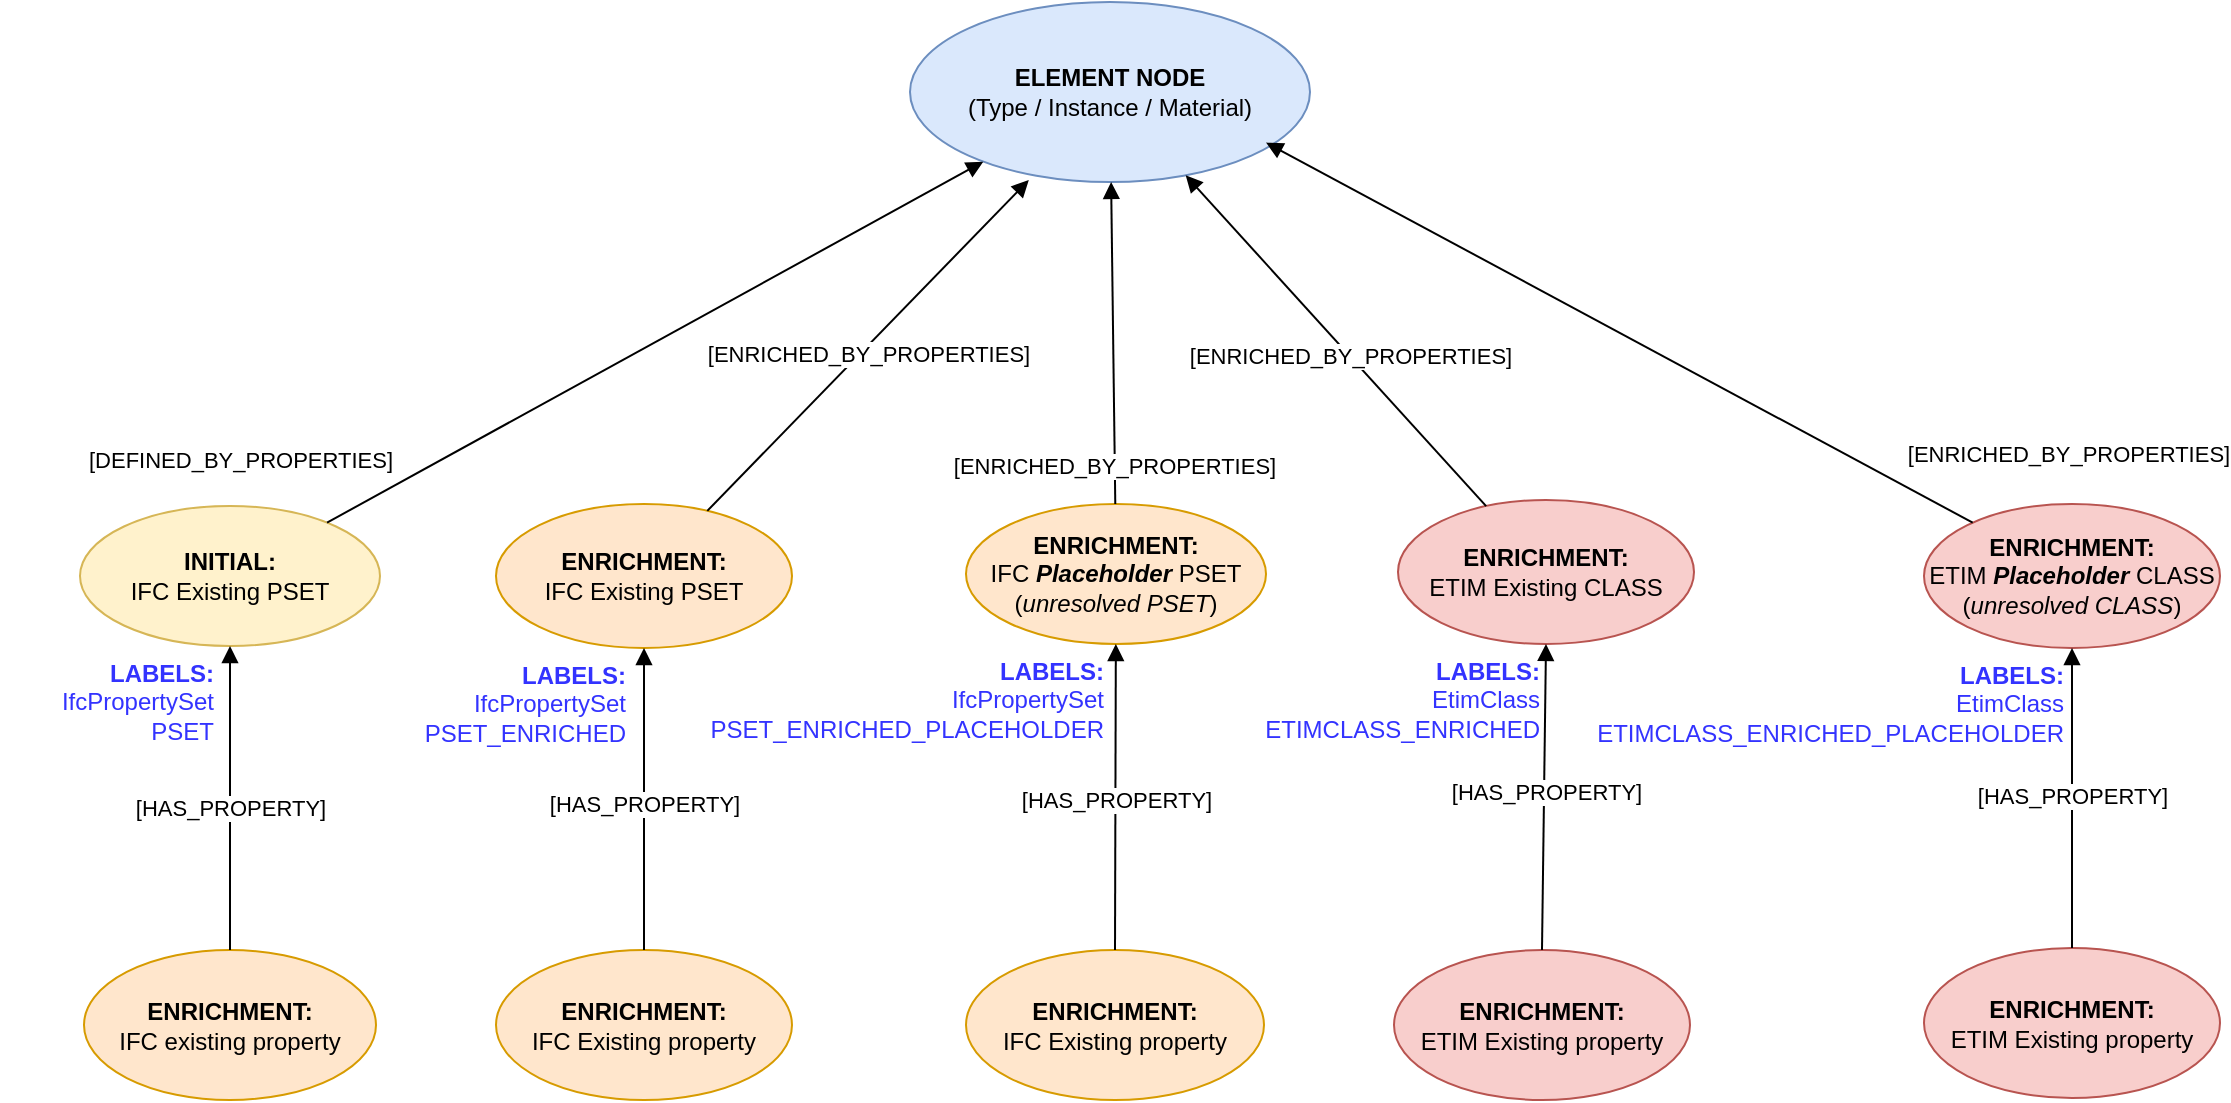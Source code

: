 <mxfile version="28.2.5">
  <diagram name="Graph Enrichment Strategy (Corrected Arrows)" id="0">
    <mxGraphModel dx="1198" dy="707" grid="0" gridSize="10" guides="1" tooltips="1" connect="1" arrows="1" fold="1" page="1" pageScale="1" pageWidth="1169" pageHeight="827" background="none" math="0" shadow="0">
      <root>
        <mxCell id="0" />
        <mxCell id="1" parent="0" />
        <mxCell id="el" value="&lt;b&gt;ELEMENT NODE&lt;/b&gt;&lt;br&gt;(Type / Instance / Material)" style="ellipse;whiteSpace=wrap;html=1;fillColor=#dae8fc;strokeColor=#6c8ebf;" parent="1" vertex="1">
          <mxGeometry x="470" y="112" width="200" height="90" as="geometry" />
        </mxCell>
        <mxCell id="ifcps" value="&lt;b&gt;INITIAL:&lt;/b&gt;&lt;div&gt;IFC Existing PSET&lt;/div&gt;" style="ellipse;whiteSpace=wrap;html=1;fillColor=#fff2cc;strokeColor=#d6b656;" parent="1" vertex="1">
          <mxGeometry x="55" y="364" width="150" height="70" as="geometry" />
        </mxCell>
        <mxCell id="enrps" value="&lt;b&gt;ENRICHMENT:&lt;/b&gt;&lt;br&gt;&lt;div&gt;IFC &lt;b&gt;&lt;i&gt;Placeholder&lt;/i&gt;&lt;/b&gt; PSET&lt;/div&gt;&lt;div&gt;(&lt;i&gt;unresolved PSET&lt;/i&gt;)&lt;/div&gt;" style="ellipse;whiteSpace=wrap;html=1;fillColor=#ffe6cc;strokeColor=#d79b00;" parent="1" vertex="1">
          <mxGeometry x="498" y="363" width="150" height="70" as="geometry" />
        </mxCell>
        <mxCell id="eprop_ifc" value="&lt;b&gt;ENRICHMENT:&lt;/b&gt;&lt;br&gt;&lt;div&gt;IFC existing property&lt;/div&gt;" style="ellipse;whiteSpace=wrap;html=1;fillColor=#ffe6cc;strokeColor=#d79b00;" parent="1" vertex="1">
          <mxGeometry x="57" y="586" width="146" height="75" as="geometry" />
        </mxCell>
        <mxCell id="eprop1" value="&lt;b&gt;ENRICHMENT:&lt;/b&gt;&lt;br&gt;&lt;div&gt;IFC Existing property&lt;/div&gt;" style="ellipse;whiteSpace=wrap;html=1;fillColor=#ffe6cc;strokeColor=#d79b00;" parent="1" vertex="1">
          <mxGeometry x="498" y="586" width="149" height="75" as="geometry" />
        </mxCell>
        <mxCell id="edge_dbp" value="[DEFINED_BY_PROPERTIES]" style="endArrow=block;html=1;" parent="1" source="ifcps" target="el" edge="1">
          <mxGeometry x="-1" y="52" relative="1" as="geometry">
            <mxPoint x="-18" y="14" as="offset" />
          </mxGeometry>
        </mxCell>
        <mxCell id="edge_ebp" value="[ENRICHED_BY_PROPERTIES]" style="endArrow=block;html=1;" parent="1" source="enrps" target="el" edge="1">
          <mxGeometry x="-0.762" relative="1" as="geometry">
            <mxPoint as="offset" />
            <mxPoint x="480.651" y="205.996" as="targetPoint" />
          </mxGeometry>
        </mxCell>
        <mxCell id="edge_enriches" value="[HAS_PROPERTY]" style="endArrow=block;html=1;" parent="1" source="eprop_ifc" target="ifcps" edge="1">
          <mxGeometry x="-0.067" relative="1" as="geometry">
            <mxPoint as="offset" />
          </mxGeometry>
        </mxCell>
        <mxCell id="edge_has1" value="[HAS_PROPERTY]" style="endArrow=block;html=1;" parent="1" source="eprop1" target="enrps" edge="1">
          <mxGeometry x="-0.011" relative="1" as="geometry">
            <mxPoint as="offset" />
          </mxGeometry>
        </mxCell>
        <mxCell id="Hi_qhKK5leBrRsqj2-Qh-1" value="&lt;b&gt;ENRICHMENT:&lt;/b&gt;&lt;div&gt;IFC Existing PSET&lt;/div&gt;" style="ellipse;whiteSpace=wrap;html=1;fillColor=#ffe6cc;strokeColor=#d79b00;" parent="1" vertex="1">
          <mxGeometry x="263" y="363" width="148" height="72" as="geometry" />
        </mxCell>
        <mxCell id="Hi_qhKK5leBrRsqj2-Qh-2" value="[ENRICHED_BY_PROPERTIES]" style="endArrow=block;html=1;entryX=0.297;entryY=0.989;entryDx=0;entryDy=0;entryPerimeter=0;" parent="1" source="Hi_qhKK5leBrRsqj2-Qh-1" target="el" edge="1">
          <mxGeometry x="-0.019" y="-2" relative="1" as="geometry">
            <mxPoint y="1" as="offset" />
            <mxPoint x="477" y="206" as="targetPoint" />
          </mxGeometry>
        </mxCell>
        <mxCell id="KvcFm-wtRcM6RTDPmmiR-1" value="&lt;b&gt;ENRICHMENT:&lt;/b&gt;&lt;br&gt;&lt;div&gt;IFC Existing property&lt;/div&gt;" style="ellipse;whiteSpace=wrap;html=1;fillColor=#ffe6cc;strokeColor=#d79b00;" parent="1" vertex="1">
          <mxGeometry x="263" y="586" width="148" height="75" as="geometry" />
        </mxCell>
        <mxCell id="KvcFm-wtRcM6RTDPmmiR-4" value="[HAS_PROPERTY]" style="endArrow=block;html=1;entryX=0.5;entryY=1;entryDx=0;entryDy=0;exitX=0.5;exitY=0;exitDx=0;exitDy=0;" parent="1" source="KvcFm-wtRcM6RTDPmmiR-1" target="Hi_qhKK5leBrRsqj2-Qh-1" edge="1">
          <mxGeometry x="-0.034" relative="1" as="geometry">
            <mxPoint as="offset" />
            <mxPoint x="290" y="515" as="sourcePoint" />
            <mxPoint x="313" y="433" as="targetPoint" />
          </mxGeometry>
        </mxCell>
        <mxCell id="KvcFm-wtRcM6RTDPmmiR-5" value="&lt;b&gt;ENRICHMENT:&lt;/b&gt;&lt;br&gt;&lt;div&gt;ETIM Existing CLASS&lt;/div&gt;" style="ellipse;whiteSpace=wrap;html=1;fillColor=#f8cecc;strokeColor=#b85450;" parent="1" vertex="1">
          <mxGeometry x="714" y="361" width="148" height="72" as="geometry" />
        </mxCell>
        <mxCell id="KvcFm-wtRcM6RTDPmmiR-6" value="[ENRICHED_BY_PROPERTIES]" style="endArrow=block;html=1;" parent="1" source="KvcFm-wtRcM6RTDPmmiR-5" target="el" edge="1">
          <mxGeometry x="-0.09" relative="1" as="geometry">
            <mxPoint as="offset" />
            <mxPoint x="773" y="202" as="targetPoint" />
          </mxGeometry>
        </mxCell>
        <mxCell id="KvcFm-wtRcM6RTDPmmiR-7" value="&lt;b&gt;ENRICHMENT:&lt;/b&gt;&lt;br&gt;&lt;div&gt;ETIM Existing property&lt;/div&gt;" style="ellipse;whiteSpace=wrap;html=1;fillColor=#f8cecc;strokeColor=#b85450;" parent="1" vertex="1">
          <mxGeometry x="712" y="586" width="148" height="75" as="geometry" />
        </mxCell>
        <mxCell id="KvcFm-wtRcM6RTDPmmiR-8" value="[HAS_PROPERTY]" style="endArrow=block;html=1;entryX=0.5;entryY=1;entryDx=0;entryDy=0;exitX=0.5;exitY=0;exitDx=0;exitDy=0;" parent="1" source="KvcFm-wtRcM6RTDPmmiR-7" target="KvcFm-wtRcM6RTDPmmiR-5" edge="1">
          <mxGeometry x="0.033" y="-1" relative="1" as="geometry">
            <mxPoint as="offset" />
            <mxPoint x="728" y="515" as="sourcePoint" />
            <mxPoint x="751" y="433" as="targetPoint" />
          </mxGeometry>
        </mxCell>
        <mxCell id="KvcFm-wtRcM6RTDPmmiR-9" value="&lt;b&gt;ENRICHMENT:&lt;/b&gt;&lt;br&gt;&lt;div&gt;&lt;div&gt;ETIM &lt;i&gt;&lt;b&gt;Placeholder &lt;/b&gt;&lt;/i&gt;CLASS&lt;/div&gt;&lt;div&gt;(&lt;i&gt;unresolved CLASS&lt;/i&gt;)&lt;/div&gt;&lt;/div&gt;" style="ellipse;whiteSpace=wrap;html=1;fillColor=#f8cecc;strokeColor=#b85450;" parent="1" vertex="1">
          <mxGeometry x="977" y="363" width="148" height="72" as="geometry" />
        </mxCell>
        <mxCell id="KvcFm-wtRcM6RTDPmmiR-10" value="[ENRICHED_BY_PROPERTIES]" style="endArrow=block;html=1;entryX=0.89;entryY=0.781;entryDx=0;entryDy=0;entryPerimeter=0;" parent="1" source="KvcFm-wtRcM6RTDPmmiR-9" target="el" edge="1">
          <mxGeometry x="-1" y="-58" relative="1" as="geometry">
            <mxPoint x="20" y="17" as="offset" />
            <mxPoint x="962" y="205" as="targetPoint" />
          </mxGeometry>
        </mxCell>
        <mxCell id="KvcFm-wtRcM6RTDPmmiR-11" value="&lt;b&gt;ENRICHMENT:&lt;/b&gt;&lt;br&gt;&lt;div&gt;ETIM Existing property&lt;/div&gt;" style="ellipse;whiteSpace=wrap;html=1;fillColor=#f8cecc;strokeColor=#b85450;" parent="1" vertex="1">
          <mxGeometry x="977" y="585" width="148" height="75" as="geometry" />
        </mxCell>
        <mxCell id="KvcFm-wtRcM6RTDPmmiR-12" value="[HAS_PROPERTY]" style="endArrow=block;html=1;entryX=0.5;entryY=1;entryDx=0;entryDy=0;exitX=0.5;exitY=0;exitDx=0;exitDy=0;" parent="1" source="KvcFm-wtRcM6RTDPmmiR-11" target="KvcFm-wtRcM6RTDPmmiR-9" edge="1">
          <mxGeometry x="0.023" relative="1" as="geometry">
            <mxPoint as="offset" />
            <mxPoint x="991" y="517" as="sourcePoint" />
            <mxPoint x="1014" y="435" as="targetPoint" />
          </mxGeometry>
        </mxCell>
        <mxCell id="N4XqMfg-8ZLFt4Hbmjw6-1" value="&lt;b&gt;&lt;font style=&quot;color: rgb(51, 51, 255);&quot;&gt;LABELS:&lt;/font&gt;&lt;/b&gt;&lt;div&gt;&lt;font style=&quot;color: rgb(51, 51, 255);&quot;&gt;IfcPropertySet&lt;/font&gt;&lt;/div&gt;&lt;div&gt;&lt;font style=&quot;color: rgb(51, 51, 255);&quot;&gt;PSET&lt;/font&gt;&lt;/div&gt;" style="text;html=1;align=right;verticalAlign=middle;whiteSpace=wrap;rounded=0;" vertex="1" parent="1">
          <mxGeometry x="15" y="434" width="109" height="56" as="geometry" />
        </mxCell>
        <mxCell id="N4XqMfg-8ZLFt4Hbmjw6-2" value="&lt;b&gt;&lt;font style=&quot;color: rgb(51, 51, 255);&quot;&gt;LABELS:&lt;/font&gt;&lt;/b&gt;&lt;div&gt;&lt;font style=&quot;color: rgb(51, 51, 255);&quot;&gt;IfcPropertySet&lt;/font&gt;&lt;/div&gt;&lt;div&gt;&lt;font style=&quot;color: rgb(51, 51, 255);&quot;&gt;PSET_ENRICHED&lt;/font&gt;&lt;/div&gt;" style="text;html=1;align=right;verticalAlign=middle;whiteSpace=wrap;rounded=0;" vertex="1" parent="1">
          <mxGeometry x="196" y="435" width="134" height="56" as="geometry" />
        </mxCell>
        <mxCell id="N4XqMfg-8ZLFt4Hbmjw6-3" value="&lt;b&gt;&lt;font style=&quot;color: rgb(51, 51, 255);&quot;&gt;LABELS:&lt;/font&gt;&lt;/b&gt;&lt;div&gt;&lt;font style=&quot;color: rgb(51, 51, 255);&quot;&gt;IfcPropertySet&lt;/font&gt;&lt;/div&gt;&lt;div&gt;&lt;font style=&quot;color: rgb(51, 51, 255);&quot;&gt;PSET_ENRICHED_PLACEHOLDER&lt;/font&gt;&lt;/div&gt;" style="text;html=1;align=right;verticalAlign=middle;whiteSpace=wrap;rounded=0;" vertex="1" parent="1">
          <mxGeometry x="364" y="433" width="205" height="56" as="geometry" />
        </mxCell>
        <mxCell id="N4XqMfg-8ZLFt4Hbmjw6-4" value="&lt;b&gt;&lt;font style=&quot;color: rgb(51, 51, 255);&quot;&gt;LABELS:&lt;/font&gt;&lt;/b&gt;&lt;div&gt;&lt;font style=&quot;color: rgb(51, 51, 255);&quot;&gt;EtimClass&lt;/font&gt;&lt;/div&gt;&lt;div&gt;&lt;font style=&quot;color: rgb(51, 51, 255);&quot;&gt;ETIMCLASS_ENRICHED&lt;/font&gt;&lt;/div&gt;" style="text;html=1;align=right;verticalAlign=middle;whiteSpace=wrap;rounded=0;" vertex="1" parent="1">
          <mxGeometry x="580" y="433" width="207" height="56" as="geometry" />
        </mxCell>
        <mxCell id="N4XqMfg-8ZLFt4Hbmjw6-5" value="&lt;b&gt;&lt;font style=&quot;color: rgb(51, 51, 255);&quot;&gt;LABELS:&lt;/font&gt;&lt;/b&gt;&lt;div&gt;&lt;font style=&quot;color: rgb(51, 51, 255);&quot;&gt;EtimClass&lt;/font&gt;&lt;/div&gt;&lt;div&gt;&lt;font style=&quot;color: rgb(51, 51, 255);&quot;&gt;ETIMCLASS_ENRICHED_PLACEHOLDER&lt;/font&gt;&lt;/div&gt;" style="text;html=1;align=right;verticalAlign=middle;whiteSpace=wrap;rounded=0;" vertex="1" parent="1">
          <mxGeometry x="809" y="435" width="240" height="56" as="geometry" />
        </mxCell>
      </root>
    </mxGraphModel>
  </diagram>
</mxfile>
